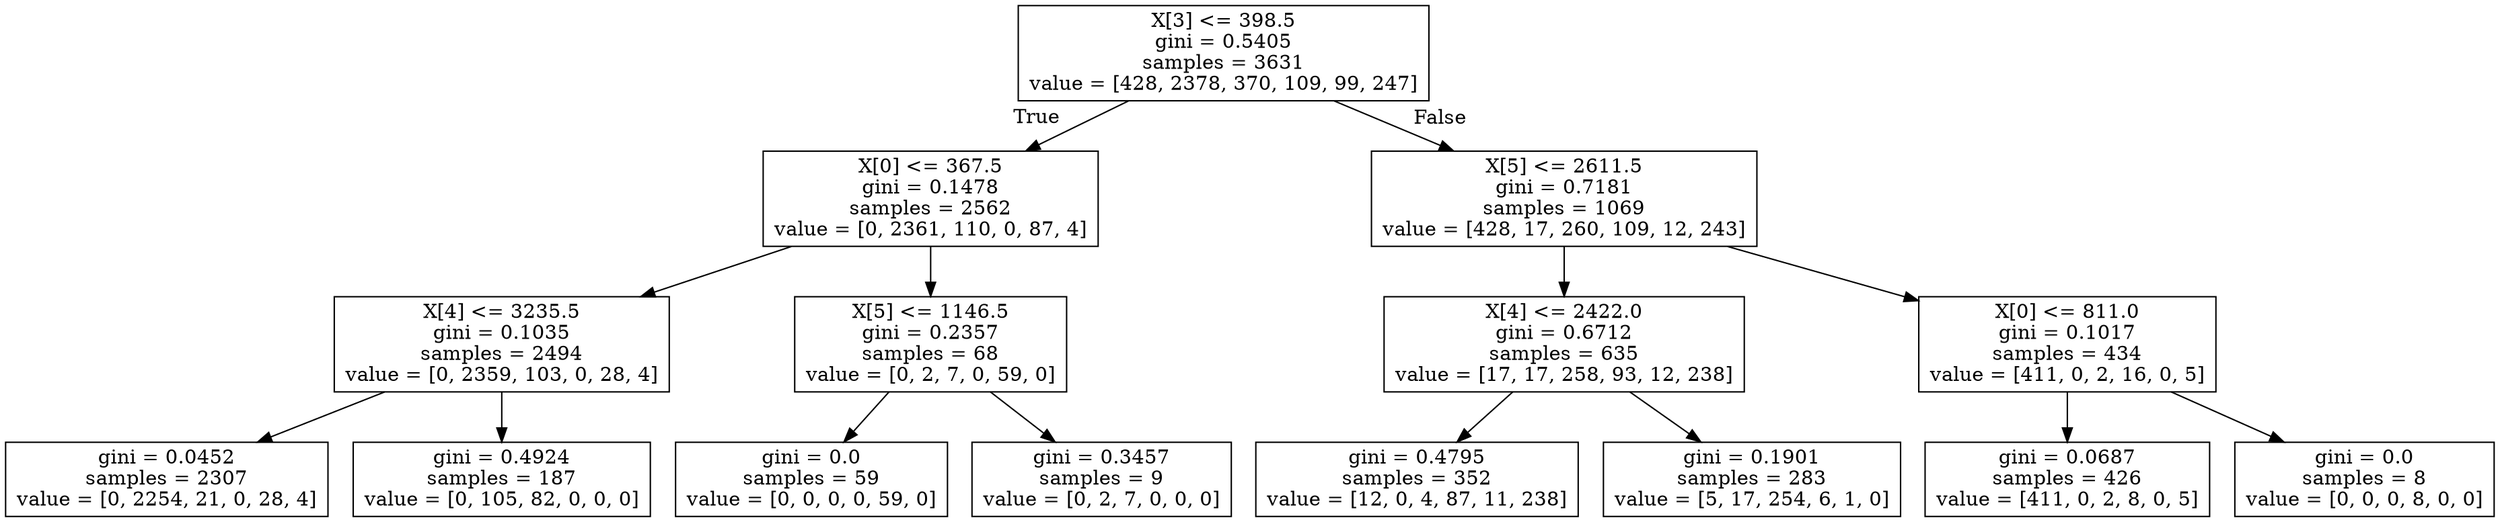 digraph Tree {
node [shape=box] ;
0 [label="X[3] <= 398.5\ngini = 0.5405\nsamples = 3631\nvalue = [428, 2378, 370, 109, 99, 247]"] ;
1 [label="X[0] <= 367.5\ngini = 0.1478\nsamples = 2562\nvalue = [0, 2361, 110, 0, 87, 4]"] ;
0 -> 1 [labeldistance=2.5, labelangle=45, headlabel="True"] ;
2 [label="X[4] <= 3235.5\ngini = 0.1035\nsamples = 2494\nvalue = [0, 2359, 103, 0, 28, 4]"] ;
1 -> 2 ;
3 [label="gini = 0.0452\nsamples = 2307\nvalue = [0, 2254, 21, 0, 28, 4]"] ;
2 -> 3 ;
4 [label="gini = 0.4924\nsamples = 187\nvalue = [0, 105, 82, 0, 0, 0]"] ;
2 -> 4 ;
5 [label="X[5] <= 1146.5\ngini = 0.2357\nsamples = 68\nvalue = [0, 2, 7, 0, 59, 0]"] ;
1 -> 5 ;
6 [label="gini = 0.0\nsamples = 59\nvalue = [0, 0, 0, 0, 59, 0]"] ;
5 -> 6 ;
7 [label="gini = 0.3457\nsamples = 9\nvalue = [0, 2, 7, 0, 0, 0]"] ;
5 -> 7 ;
8 [label="X[5] <= 2611.5\ngini = 0.7181\nsamples = 1069\nvalue = [428, 17, 260, 109, 12, 243]"] ;
0 -> 8 [labeldistance=2.5, labelangle=-45, headlabel="False"] ;
9 [label="X[4] <= 2422.0\ngini = 0.6712\nsamples = 635\nvalue = [17, 17, 258, 93, 12, 238]"] ;
8 -> 9 ;
10 [label="gini = 0.4795\nsamples = 352\nvalue = [12, 0, 4, 87, 11, 238]"] ;
9 -> 10 ;
11 [label="gini = 0.1901\nsamples = 283\nvalue = [5, 17, 254, 6, 1, 0]"] ;
9 -> 11 ;
12 [label="X[0] <= 811.0\ngini = 0.1017\nsamples = 434\nvalue = [411, 0, 2, 16, 0, 5]"] ;
8 -> 12 ;
13 [label="gini = 0.0687\nsamples = 426\nvalue = [411, 0, 2, 8, 0, 5]"] ;
12 -> 13 ;
14 [label="gini = 0.0\nsamples = 8\nvalue = [0, 0, 0, 8, 0, 0]"] ;
12 -> 14 ;
}